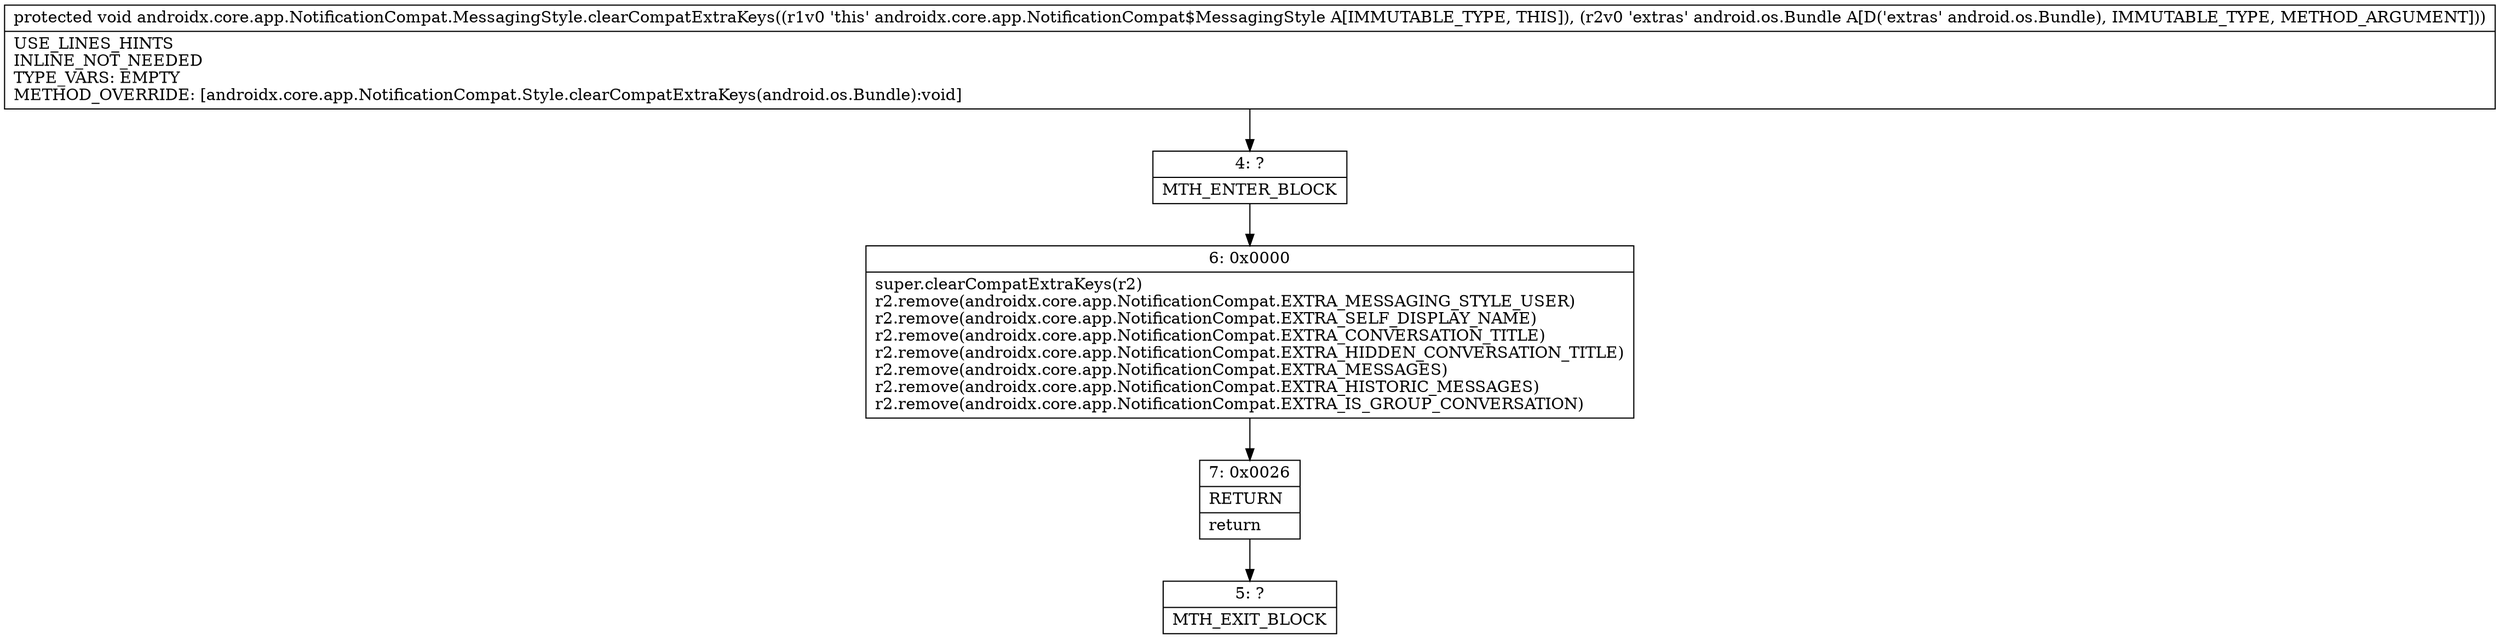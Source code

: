 digraph "CFG forandroidx.core.app.NotificationCompat.MessagingStyle.clearCompatExtraKeys(Landroid\/os\/Bundle;)V" {
Node_4 [shape=record,label="{4\:\ ?|MTH_ENTER_BLOCK\l}"];
Node_6 [shape=record,label="{6\:\ 0x0000|super.clearCompatExtraKeys(r2)\lr2.remove(androidx.core.app.NotificationCompat.EXTRA_MESSAGING_STYLE_USER)\lr2.remove(androidx.core.app.NotificationCompat.EXTRA_SELF_DISPLAY_NAME)\lr2.remove(androidx.core.app.NotificationCompat.EXTRA_CONVERSATION_TITLE)\lr2.remove(androidx.core.app.NotificationCompat.EXTRA_HIDDEN_CONVERSATION_TITLE)\lr2.remove(androidx.core.app.NotificationCompat.EXTRA_MESSAGES)\lr2.remove(androidx.core.app.NotificationCompat.EXTRA_HISTORIC_MESSAGES)\lr2.remove(androidx.core.app.NotificationCompat.EXTRA_IS_GROUP_CONVERSATION)\l}"];
Node_7 [shape=record,label="{7\:\ 0x0026|RETURN\l|return\l}"];
Node_5 [shape=record,label="{5\:\ ?|MTH_EXIT_BLOCK\l}"];
MethodNode[shape=record,label="{protected void androidx.core.app.NotificationCompat.MessagingStyle.clearCompatExtraKeys((r1v0 'this' androidx.core.app.NotificationCompat$MessagingStyle A[IMMUTABLE_TYPE, THIS]), (r2v0 'extras' android.os.Bundle A[D('extras' android.os.Bundle), IMMUTABLE_TYPE, METHOD_ARGUMENT]))  | USE_LINES_HINTS\lINLINE_NOT_NEEDED\lTYPE_VARS: EMPTY\lMETHOD_OVERRIDE: [androidx.core.app.NotificationCompat.Style.clearCompatExtraKeys(android.os.Bundle):void]\l}"];
MethodNode -> Node_4;Node_4 -> Node_6;
Node_6 -> Node_7;
Node_7 -> Node_5;
}

